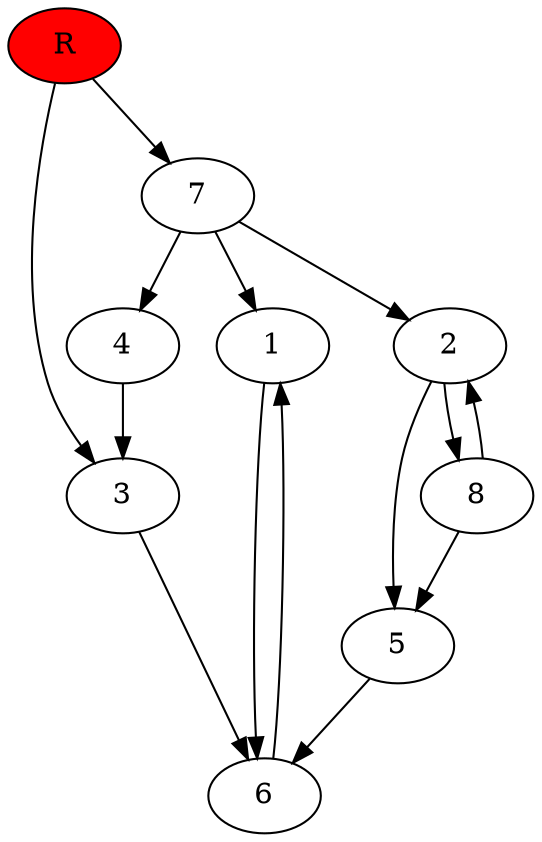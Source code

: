 digraph prb24702 {
	1
	2
	3
	4
	5
	6
	7
	8
	R [fillcolor="#ff0000" style=filled]
	1 -> 6
	2 -> 5
	2 -> 8
	3 -> 6
	4 -> 3
	5 -> 6
	6 -> 1
	7 -> 1
	7 -> 2
	7 -> 4
	8 -> 2
	8 -> 5
	R -> 3
	R -> 7
}
